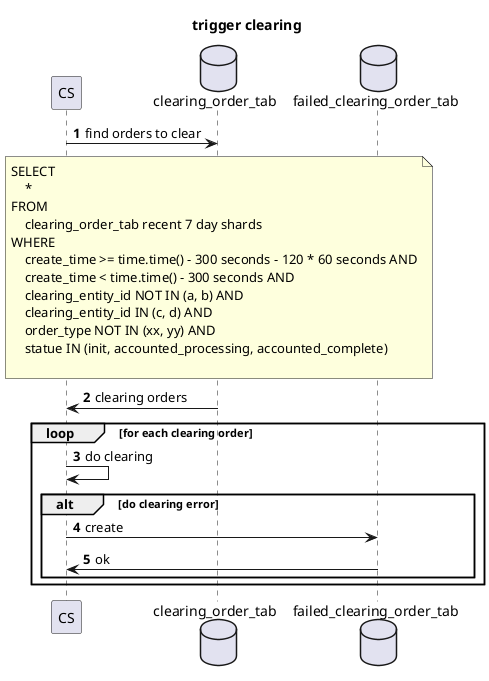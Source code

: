 @startuml
autonumber

title trigger clearing

participant CS as CS
database clearing_order_tab
database failed_clearing_order_tab

CS -> clearing_order_tab: find orders to clear
note over clearing_order_tab
SELECT
    *
FROM
    clearing_order_tab recent 7 day shards
WHERE
    create_time >= time.time() - 300 seconds - 120 * 60 seconds AND
    create_time < time.time() - 300 seconds AND
    clearing_entity_id NOT IN (a, b) AND
    clearing_entity_id IN (c, d) AND
    order_type NOT IN (xx, yy) AND
    statue IN (init, accounted_processing, accounted_complete)

end note
CS <- clearing_order_tab: clearing orders

loop for each clearing order

CS -> CS: do clearing

alt do clearing error
CS -> failed_clearing_order_tab: create
CS <- failed_clearing_order_tab: ok
end

end loop

@enduml
